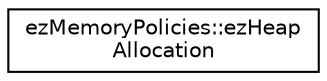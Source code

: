 digraph "Graphical Class Hierarchy"
{
 // LATEX_PDF_SIZE
  edge [fontname="Helvetica",fontsize="10",labelfontname="Helvetica",labelfontsize="10"];
  node [fontname="Helvetica",fontsize="10",shape=record];
  rankdir="LR";
  Node0 [label="ezMemoryPolicies::ezHeap\lAllocation",height=0.2,width=0.4,color="black", fillcolor="white", style="filled",URL="$d6/dee/classez_memory_policies_1_1ez_heap_allocation.htm",tooltip="Default heap memory allocation policy."];
}
